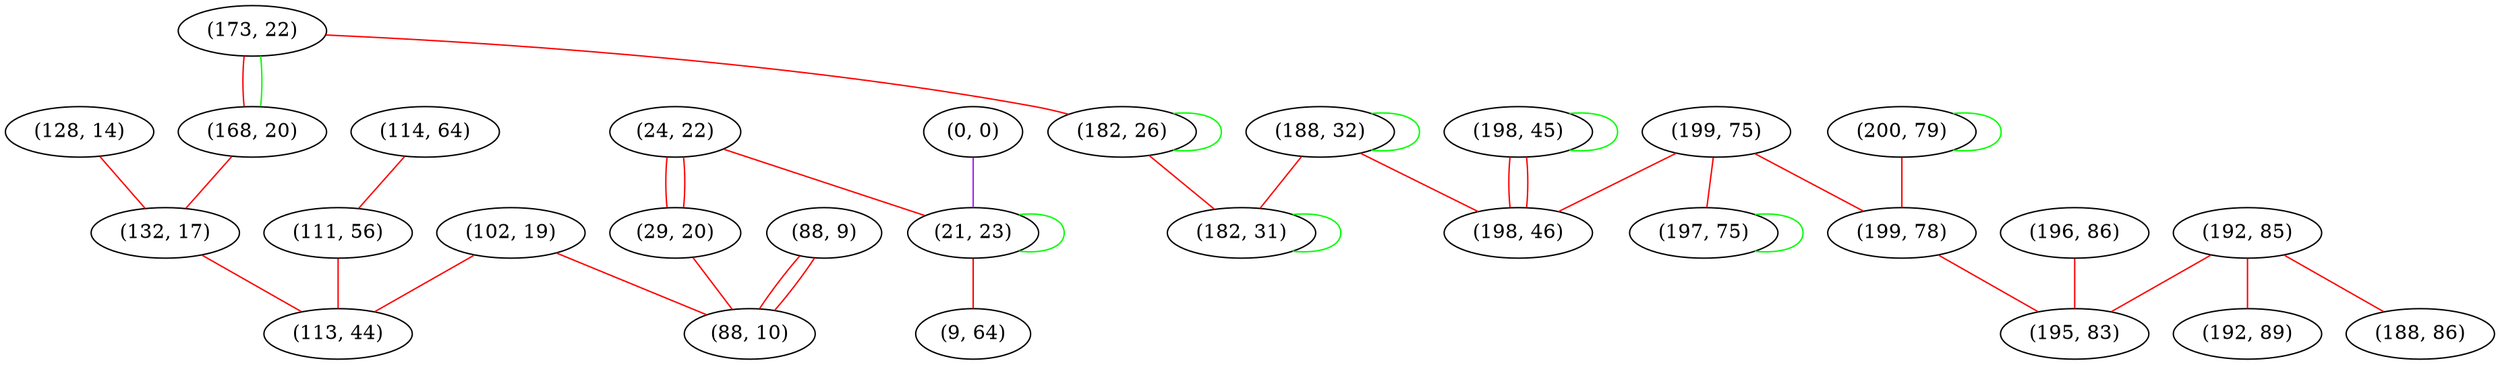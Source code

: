 graph "" {
"(128, 14)";
"(196, 86)";
"(198, 45)";
"(24, 22)";
"(199, 75)";
"(173, 22)";
"(114, 64)";
"(192, 85)";
"(182, 26)";
"(188, 32)";
"(182, 31)";
"(200, 79)";
"(198, 46)";
"(102, 19)";
"(199, 78)";
"(0, 0)";
"(197, 75)";
"(192, 89)";
"(21, 23)";
"(168, 20)";
"(195, 83)";
"(88, 9)";
"(9, 64)";
"(111, 56)";
"(29, 20)";
"(132, 17)";
"(188, 86)";
"(113, 44)";
"(88, 10)";
"(128, 14)" -- "(132, 17)"  [color=red, key=0, weight=1];
"(196, 86)" -- "(195, 83)"  [color=red, key=0, weight=1];
"(198, 45)" -- "(198, 45)"  [color=green, key=0, weight=2];
"(198, 45)" -- "(198, 46)"  [color=red, key=0, weight=1];
"(198, 45)" -- "(198, 46)"  [color=red, key=1, weight=1];
"(24, 22)" -- "(29, 20)"  [color=red, key=0, weight=1];
"(24, 22)" -- "(29, 20)"  [color=red, key=1, weight=1];
"(24, 22)" -- "(21, 23)"  [color=red, key=0, weight=1];
"(199, 75)" -- "(199, 78)"  [color=red, key=0, weight=1];
"(199, 75)" -- "(197, 75)"  [color=red, key=0, weight=1];
"(199, 75)" -- "(198, 46)"  [color=red, key=0, weight=1];
"(173, 22)" -- "(182, 26)"  [color=red, key=0, weight=1];
"(173, 22)" -- "(168, 20)"  [color=red, key=0, weight=1];
"(173, 22)" -- "(168, 20)"  [color=green, key=1, weight=2];
"(114, 64)" -- "(111, 56)"  [color=red, key=0, weight=1];
"(192, 85)" -- "(192, 89)"  [color=red, key=0, weight=1];
"(192, 85)" -- "(195, 83)"  [color=red, key=0, weight=1];
"(192, 85)" -- "(188, 86)"  [color=red, key=0, weight=1];
"(182, 26)" -- "(182, 26)"  [color=green, key=0, weight=2];
"(182, 26)" -- "(182, 31)"  [color=red, key=0, weight=1];
"(188, 32)" -- "(188, 32)"  [color=green, key=0, weight=2];
"(188, 32)" -- "(182, 31)"  [color=red, key=0, weight=1];
"(188, 32)" -- "(198, 46)"  [color=red, key=0, weight=1];
"(182, 31)" -- "(182, 31)"  [color=green, key=0, weight=2];
"(200, 79)" -- "(199, 78)"  [color=red, key=0, weight=1];
"(200, 79)" -- "(200, 79)"  [color=green, key=0, weight=2];
"(102, 19)" -- "(88, 10)"  [color=red, key=0, weight=1];
"(102, 19)" -- "(113, 44)"  [color=red, key=0, weight=1];
"(199, 78)" -- "(195, 83)"  [color=red, key=0, weight=1];
"(0, 0)" -- "(21, 23)"  [color=purple, key=0, weight=4];
"(197, 75)" -- "(197, 75)"  [color=green, key=0, weight=2];
"(21, 23)" -- "(9, 64)"  [color=red, key=0, weight=1];
"(21, 23)" -- "(21, 23)"  [color=green, key=0, weight=2];
"(168, 20)" -- "(132, 17)"  [color=red, key=0, weight=1];
"(88, 9)" -- "(88, 10)"  [color=red, key=0, weight=1];
"(88, 9)" -- "(88, 10)"  [color=red, key=1, weight=1];
"(111, 56)" -- "(113, 44)"  [color=red, key=0, weight=1];
"(29, 20)" -- "(88, 10)"  [color=red, key=0, weight=1];
"(132, 17)" -- "(113, 44)"  [color=red, key=0, weight=1];
}
